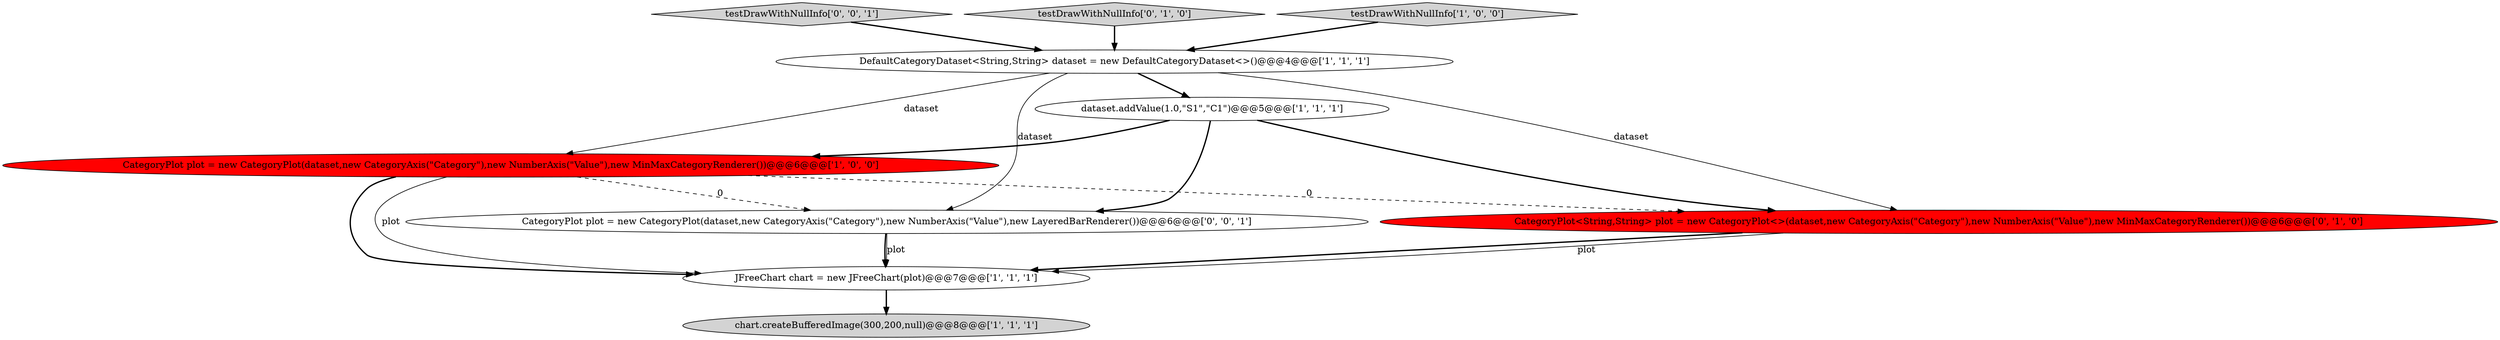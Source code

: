 digraph {
6 [style = filled, label = "CategoryPlot<String,String> plot = new CategoryPlot<>(dataset,new CategoryAxis(\"Category\"),new NumberAxis(\"Value\"),new MinMaxCategoryRenderer())@@@6@@@['0', '1', '0']", fillcolor = red, shape = ellipse image = "AAA1AAABBB2BBB"];
9 [style = filled, label = "testDrawWithNullInfo['0', '0', '1']", fillcolor = lightgray, shape = diamond image = "AAA0AAABBB3BBB"];
2 [style = filled, label = "chart.createBufferedImage(300,200,null)@@@8@@@['1', '1', '1']", fillcolor = lightgray, shape = ellipse image = "AAA0AAABBB1BBB"];
1 [style = filled, label = "dataset.addValue(1.0,\"S1\",\"C1\")@@@5@@@['1', '1', '1']", fillcolor = white, shape = ellipse image = "AAA0AAABBB1BBB"];
0 [style = filled, label = "DefaultCategoryDataset<String,String> dataset = new DefaultCategoryDataset<>()@@@4@@@['1', '1', '1']", fillcolor = white, shape = ellipse image = "AAA0AAABBB1BBB"];
8 [style = filled, label = "CategoryPlot plot = new CategoryPlot(dataset,new CategoryAxis(\"Category\"),new NumberAxis(\"Value\"),new LayeredBarRenderer())@@@6@@@['0', '0', '1']", fillcolor = white, shape = ellipse image = "AAA0AAABBB3BBB"];
4 [style = filled, label = "CategoryPlot plot = new CategoryPlot(dataset,new CategoryAxis(\"Category\"),new NumberAxis(\"Value\"),new MinMaxCategoryRenderer())@@@6@@@['1', '0', '0']", fillcolor = red, shape = ellipse image = "AAA1AAABBB1BBB"];
7 [style = filled, label = "testDrawWithNullInfo['0', '1', '0']", fillcolor = lightgray, shape = diamond image = "AAA0AAABBB2BBB"];
5 [style = filled, label = "JFreeChart chart = new JFreeChart(plot)@@@7@@@['1', '1', '1']", fillcolor = white, shape = ellipse image = "AAA0AAABBB1BBB"];
3 [style = filled, label = "testDrawWithNullInfo['1', '0', '0']", fillcolor = lightgray, shape = diamond image = "AAA0AAABBB1BBB"];
6->5 [style = bold, label=""];
5->2 [style = bold, label=""];
1->4 [style = bold, label=""];
7->0 [style = bold, label=""];
1->6 [style = bold, label=""];
1->8 [style = bold, label=""];
6->5 [style = solid, label="plot"];
9->0 [style = bold, label=""];
8->5 [style = bold, label=""];
0->6 [style = solid, label="dataset"];
4->6 [style = dashed, label="0"];
4->8 [style = dashed, label="0"];
0->8 [style = solid, label="dataset"];
4->5 [style = bold, label=""];
0->1 [style = bold, label=""];
4->5 [style = solid, label="plot"];
8->5 [style = solid, label="plot"];
3->0 [style = bold, label=""];
0->4 [style = solid, label="dataset"];
}
